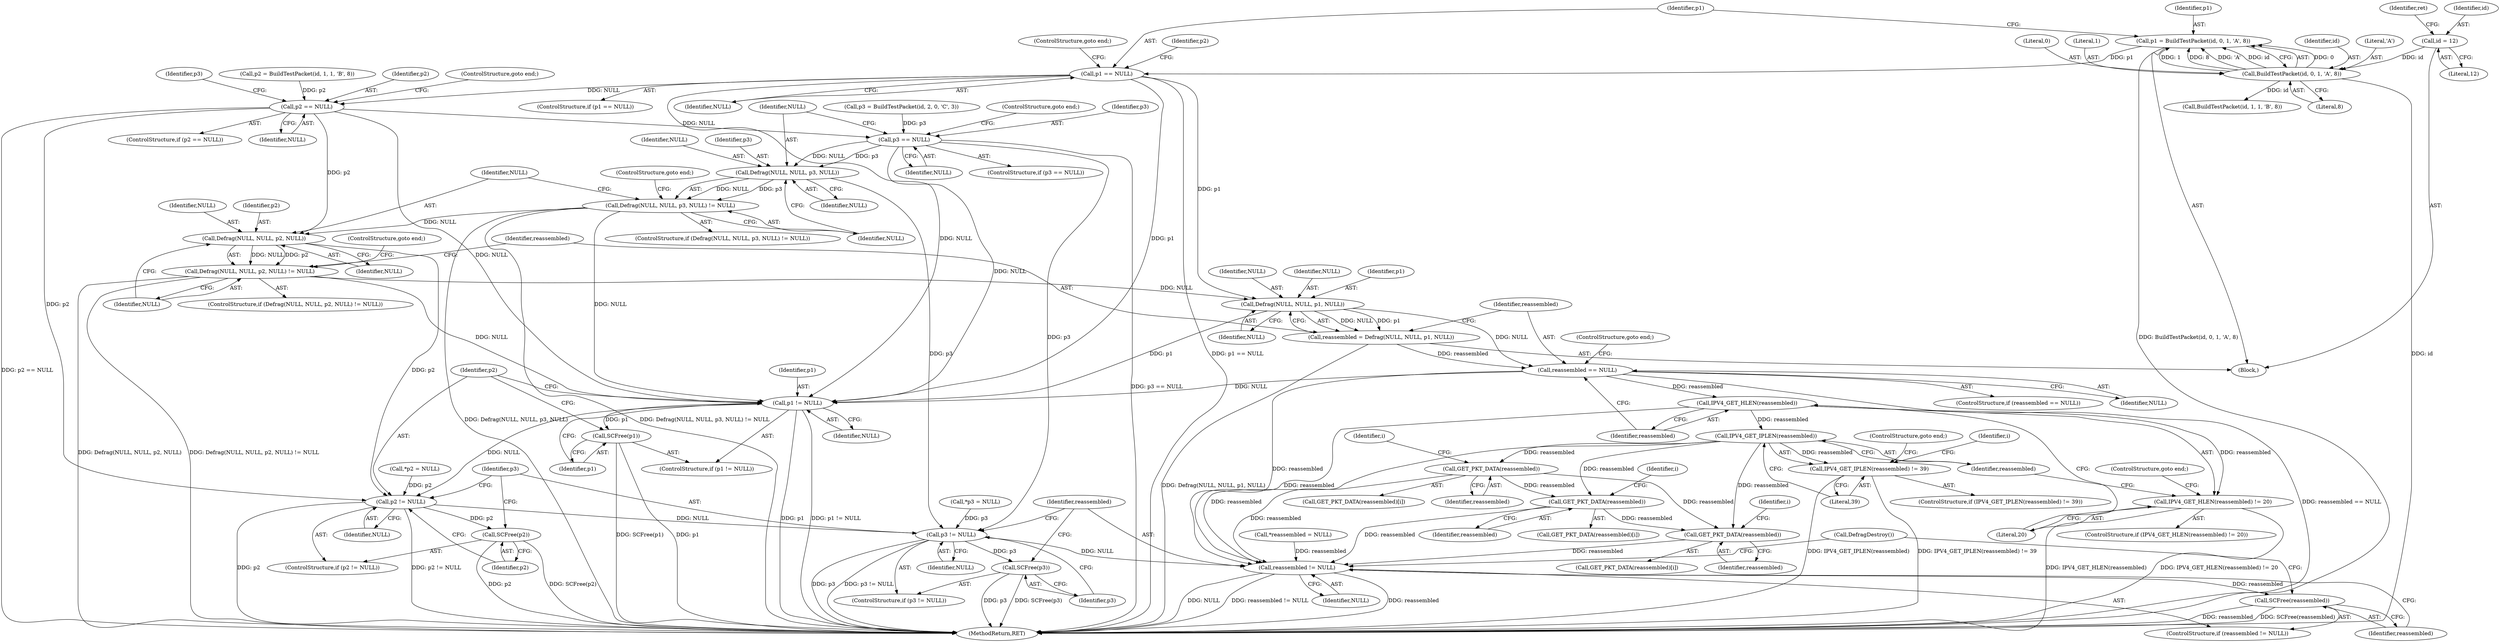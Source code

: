 digraph "1_suricata_4a04f814b15762eb446a5ead4d69d021512df6f8_8@pointer" {
"1000132" [label="(Call,p1 = BuildTestPacket(id, 0, 1, 'A', 8))"];
"1000134" [label="(Call,BuildTestPacket(id, 0, 1, 'A', 8))"];
"1000123" [label="(Call,id = 12)"];
"1000141" [label="(Call,p1 == NULL)"];
"1000154" [label="(Call,p2 == NULL)"];
"1000167" [label="(Call,p3 == NULL)"];
"1000173" [label="(Call,Defrag(NULL, NULL, p3, NULL))"];
"1000172" [label="(Call,Defrag(NULL, NULL, p3, NULL) != NULL)"];
"1000182" [label="(Call,Defrag(NULL, NULL, p2, NULL))"];
"1000181" [label="(Call,Defrag(NULL, NULL, p2, NULL) != NULL)"];
"1000191" [label="(Call,Defrag(NULL, NULL, p1, NULL))"];
"1000189" [label="(Call,reassembled = Defrag(NULL, NULL, p1, NULL))"];
"1000197" [label="(Call,reassembled == NULL)"];
"1000203" [label="(Call,IPV4_GET_HLEN(reassembled))"];
"1000202" [label="(Call,IPV4_GET_HLEN(reassembled) != 20)"];
"1000209" [label="(Call,IPV4_GET_IPLEN(reassembled))"];
"1000208" [label="(Call,IPV4_GET_IPLEN(reassembled) != 39)"];
"1000228" [label="(Call,GET_PKT_DATA(reassembled))"];
"1000248" [label="(Call,GET_PKT_DATA(reassembled))"];
"1000268" [label="(Call,GET_PKT_DATA(reassembled))"];
"1000296" [label="(Call,reassembled != NULL)"];
"1000299" [label="(Call,SCFree(reassembled))"];
"1000278" [label="(Call,p1 != NULL)"];
"1000281" [label="(Call,SCFree(p1))"];
"1000284" [label="(Call,p2 != NULL)"];
"1000287" [label="(Call,SCFree(p2))"];
"1000290" [label="(Call,p3 != NULL)"];
"1000293" [label="(Call,SCFree(p3))"];
"1000124" [label="(Identifier,id)"];
"1000174" [label="(Identifier,NULL)"];
"1000155" [label="(Identifier,p2)"];
"1000209" [label="(Call,IPV4_GET_IPLEN(reassembled))"];
"1000286" [label="(Identifier,NULL)"];
"1000146" [label="(Identifier,p2)"];
"1000138" [label="(Literal,'A')"];
"1000296" [label="(Call,reassembled != NULL)"];
"1000133" [label="(Identifier,p1)"];
"1000173" [label="(Call,Defrag(NULL, NULL, p3, NULL))"];
"1000196" [label="(ControlStructure,if (reassembled == NULL))"];
"1000211" [label="(Literal,39)"];
"1000199" [label="(Identifier,NULL)"];
"1000171" [label="(ControlStructure,if (Defrag(NULL, NULL, p3, NULL) != NULL))"];
"1000279" [label="(Identifier,p1)"];
"1000115" [label="(Call,*p3 = NULL)"];
"1000197" [label="(Call,reassembled == NULL)"];
"1000278" [label="(Call,p1 != NULL)"];
"1000291" [label="(Identifier,p3)"];
"1000143" [label="(Identifier,NULL)"];
"1000193" [label="(Identifier,NULL)"];
"1000227" [label="(Call,GET_PKT_DATA(reassembled)[i])"];
"1000158" [label="(Call,p3 = BuildTestPacket(id, 2, 0, 'C', 3))"];
"1000140" [label="(ControlStructure,if (p1 == NULL))"];
"1000250" [label="(Identifier,i)"];
"1000270" [label="(Identifier,i)"];
"1000247" [label="(Call,GET_PKT_DATA(reassembled)[i])"];
"1000208" [label="(Call,IPV4_GET_IPLEN(reassembled) != 39)"];
"1000125" [label="(Literal,12)"];
"1000301" [label="(Call,DefragDestroy())"];
"1000179" [label="(ControlStructure,goto end;)"];
"1000190" [label="(Identifier,reassembled)"];
"1000206" [label="(ControlStructure,goto end;)"];
"1000298" [label="(Identifier,NULL)"];
"1000169" [label="(Identifier,NULL)"];
"1000191" [label="(Call,Defrag(NULL, NULL, p1, NULL))"];
"1000288" [label="(Identifier,p2)"];
"1000297" [label="(Identifier,reassembled)"];
"1000198" [label="(Identifier,reassembled)"];
"1000167" [label="(Call,p3 == NULL)"];
"1000136" [label="(Literal,0)"];
"1000203" [label="(Call,IPV4_GET_HLEN(reassembled))"];
"1000285" [label="(Identifier,p2)"];
"1000181" [label="(Call,Defrag(NULL, NULL, p2, NULL) != NULL)"];
"1000105" [label="(Block,)"];
"1000282" [label="(Identifier,p1)"];
"1000284" [label="(Call,p2 != NULL)"];
"1000177" [label="(Identifier,NULL)"];
"1000180" [label="(ControlStructure,if (Defrag(NULL, NULL, p2, NULL) != NULL))"];
"1000142" [label="(Identifier,p1)"];
"1000153" [label="(ControlStructure,if (p2 == NULL))"];
"1000189" [label="(Call,reassembled = Defrag(NULL, NULL, p1, NULL))"];
"1000304" [label="(MethodReturn,RET)"];
"1000212" [label="(ControlStructure,goto end;)"];
"1000184" [label="(Identifier,NULL)"];
"1000299" [label="(Call,SCFree(reassembled))"];
"1000230" [label="(Identifier,i)"];
"1000187" [label="(Identifier,NULL)"];
"1000215" [label="(Identifier,i)"];
"1000147" [label="(Call,BuildTestPacket(id, 1, 1, 'B', 8))"];
"1000141" [label="(Call,p1 == NULL)"];
"1000229" [label="(Identifier,reassembled)"];
"1000132" [label="(Call,p1 = BuildTestPacket(id, 0, 1, 'A', 8))"];
"1000170" [label="(ControlStructure,goto end;)"];
"1000205" [label="(Literal,20)"];
"1000287" [label="(Call,SCFree(p2))"];
"1000182" [label="(Call,Defrag(NULL, NULL, p2, NULL))"];
"1000195" [label="(Identifier,NULL)"];
"1000111" [label="(Call,*p2 = NULL)"];
"1000249" [label="(Identifier,reassembled)"];
"1000188" [label="(ControlStructure,goto end;)"];
"1000293" [label="(Call,SCFree(p3))"];
"1000281" [label="(Call,SCFree(p1))"];
"1000156" [label="(Identifier,NULL)"];
"1000283" [label="(ControlStructure,if (p2 != NULL))"];
"1000248" [label="(Call,GET_PKT_DATA(reassembled))"];
"1000166" [label="(ControlStructure,if (p3 == NULL))"];
"1000134" [label="(Call,BuildTestPacket(id, 0, 1, 'A', 8))"];
"1000172" [label="(Call,Defrag(NULL, NULL, p3, NULL) != NULL)"];
"1000280" [label="(Identifier,NULL)"];
"1000202" [label="(Call,IPV4_GET_HLEN(reassembled) != 20)"];
"1000300" [label="(Identifier,reassembled)"];
"1000185" [label="(Identifier,p2)"];
"1000207" [label="(ControlStructure,if (IPV4_GET_IPLEN(reassembled) != 39))"];
"1000269" [label="(Identifier,reassembled)"];
"1000194" [label="(Identifier,p1)"];
"1000294" [label="(Identifier,p3)"];
"1000123" [label="(Call,id = 12)"];
"1000178" [label="(Identifier,NULL)"];
"1000289" [label="(ControlStructure,if (p3 != NULL))"];
"1000119" [label="(Call,*reassembled = NULL)"];
"1000175" [label="(Identifier,NULL)"];
"1000204" [label="(Identifier,reassembled)"];
"1000228" [label="(Call,GET_PKT_DATA(reassembled))"];
"1000139" [label="(Literal,8)"];
"1000186" [label="(Identifier,NULL)"];
"1000144" [label="(ControlStructure,goto end;)"];
"1000290" [label="(Call,p3 != NULL)"];
"1000192" [label="(Identifier,NULL)"];
"1000129" [label="(Identifier,ret)"];
"1000201" [label="(ControlStructure,if (IPV4_GET_HLEN(reassembled) != 20))"];
"1000176" [label="(Identifier,p3)"];
"1000137" [label="(Literal,1)"];
"1000210" [label="(Identifier,reassembled)"];
"1000267" [label="(Call,GET_PKT_DATA(reassembled)[i])"];
"1000157" [label="(ControlStructure,goto end;)"];
"1000295" [label="(ControlStructure,if (reassembled != NULL))"];
"1000159" [label="(Identifier,p3)"];
"1000154" [label="(Call,p2 == NULL)"];
"1000277" [label="(ControlStructure,if (p1 != NULL))"];
"1000292" [label="(Identifier,NULL)"];
"1000168" [label="(Identifier,p3)"];
"1000268" [label="(Call,GET_PKT_DATA(reassembled))"];
"1000135" [label="(Identifier,id)"];
"1000200" [label="(ControlStructure,goto end;)"];
"1000183" [label="(Identifier,NULL)"];
"1000145" [label="(Call,p2 = BuildTestPacket(id, 1, 1, 'B', 8))"];
"1000132" -> "1000105"  [label="AST: "];
"1000132" -> "1000134"  [label="CFG: "];
"1000133" -> "1000132"  [label="AST: "];
"1000134" -> "1000132"  [label="AST: "];
"1000142" -> "1000132"  [label="CFG: "];
"1000132" -> "1000304"  [label="DDG: BuildTestPacket(id, 0, 1, 'A', 8)"];
"1000134" -> "1000132"  [label="DDG: 0"];
"1000134" -> "1000132"  [label="DDG: 1"];
"1000134" -> "1000132"  [label="DDG: 8"];
"1000134" -> "1000132"  [label="DDG: 'A'"];
"1000134" -> "1000132"  [label="DDG: id"];
"1000132" -> "1000141"  [label="DDG: p1"];
"1000134" -> "1000139"  [label="CFG: "];
"1000135" -> "1000134"  [label="AST: "];
"1000136" -> "1000134"  [label="AST: "];
"1000137" -> "1000134"  [label="AST: "];
"1000138" -> "1000134"  [label="AST: "];
"1000139" -> "1000134"  [label="AST: "];
"1000134" -> "1000304"  [label="DDG: id"];
"1000123" -> "1000134"  [label="DDG: id"];
"1000134" -> "1000147"  [label="DDG: id"];
"1000123" -> "1000105"  [label="AST: "];
"1000123" -> "1000125"  [label="CFG: "];
"1000124" -> "1000123"  [label="AST: "];
"1000125" -> "1000123"  [label="AST: "];
"1000129" -> "1000123"  [label="CFG: "];
"1000141" -> "1000140"  [label="AST: "];
"1000141" -> "1000143"  [label="CFG: "];
"1000142" -> "1000141"  [label="AST: "];
"1000143" -> "1000141"  [label="AST: "];
"1000144" -> "1000141"  [label="CFG: "];
"1000146" -> "1000141"  [label="CFG: "];
"1000141" -> "1000304"  [label="DDG: p1 == NULL"];
"1000141" -> "1000154"  [label="DDG: NULL"];
"1000141" -> "1000191"  [label="DDG: p1"];
"1000141" -> "1000278"  [label="DDG: p1"];
"1000141" -> "1000278"  [label="DDG: NULL"];
"1000154" -> "1000153"  [label="AST: "];
"1000154" -> "1000156"  [label="CFG: "];
"1000155" -> "1000154"  [label="AST: "];
"1000156" -> "1000154"  [label="AST: "];
"1000157" -> "1000154"  [label="CFG: "];
"1000159" -> "1000154"  [label="CFG: "];
"1000154" -> "1000304"  [label="DDG: p2 == NULL"];
"1000145" -> "1000154"  [label="DDG: p2"];
"1000154" -> "1000167"  [label="DDG: NULL"];
"1000154" -> "1000182"  [label="DDG: p2"];
"1000154" -> "1000278"  [label="DDG: NULL"];
"1000154" -> "1000284"  [label="DDG: p2"];
"1000167" -> "1000166"  [label="AST: "];
"1000167" -> "1000169"  [label="CFG: "];
"1000168" -> "1000167"  [label="AST: "];
"1000169" -> "1000167"  [label="AST: "];
"1000170" -> "1000167"  [label="CFG: "];
"1000174" -> "1000167"  [label="CFG: "];
"1000167" -> "1000304"  [label="DDG: p3 == NULL"];
"1000158" -> "1000167"  [label="DDG: p3"];
"1000167" -> "1000173"  [label="DDG: NULL"];
"1000167" -> "1000173"  [label="DDG: p3"];
"1000167" -> "1000278"  [label="DDG: NULL"];
"1000167" -> "1000290"  [label="DDG: p3"];
"1000173" -> "1000172"  [label="AST: "];
"1000173" -> "1000177"  [label="CFG: "];
"1000174" -> "1000173"  [label="AST: "];
"1000175" -> "1000173"  [label="AST: "];
"1000176" -> "1000173"  [label="AST: "];
"1000177" -> "1000173"  [label="AST: "];
"1000178" -> "1000173"  [label="CFG: "];
"1000173" -> "1000172"  [label="DDG: NULL"];
"1000173" -> "1000172"  [label="DDG: p3"];
"1000173" -> "1000290"  [label="DDG: p3"];
"1000172" -> "1000171"  [label="AST: "];
"1000172" -> "1000178"  [label="CFG: "];
"1000178" -> "1000172"  [label="AST: "];
"1000179" -> "1000172"  [label="CFG: "];
"1000183" -> "1000172"  [label="CFG: "];
"1000172" -> "1000304"  [label="DDG: Defrag(NULL, NULL, p3, NULL) != NULL"];
"1000172" -> "1000304"  [label="DDG: Defrag(NULL, NULL, p3, NULL)"];
"1000172" -> "1000182"  [label="DDG: NULL"];
"1000172" -> "1000278"  [label="DDG: NULL"];
"1000182" -> "1000181"  [label="AST: "];
"1000182" -> "1000186"  [label="CFG: "];
"1000183" -> "1000182"  [label="AST: "];
"1000184" -> "1000182"  [label="AST: "];
"1000185" -> "1000182"  [label="AST: "];
"1000186" -> "1000182"  [label="AST: "];
"1000187" -> "1000182"  [label="CFG: "];
"1000182" -> "1000181"  [label="DDG: NULL"];
"1000182" -> "1000181"  [label="DDG: p2"];
"1000182" -> "1000284"  [label="DDG: p2"];
"1000181" -> "1000180"  [label="AST: "];
"1000181" -> "1000187"  [label="CFG: "];
"1000187" -> "1000181"  [label="AST: "];
"1000188" -> "1000181"  [label="CFG: "];
"1000190" -> "1000181"  [label="CFG: "];
"1000181" -> "1000304"  [label="DDG: Defrag(NULL, NULL, p2, NULL)"];
"1000181" -> "1000304"  [label="DDG: Defrag(NULL, NULL, p2, NULL) != NULL"];
"1000181" -> "1000191"  [label="DDG: NULL"];
"1000181" -> "1000278"  [label="DDG: NULL"];
"1000191" -> "1000189"  [label="AST: "];
"1000191" -> "1000195"  [label="CFG: "];
"1000192" -> "1000191"  [label="AST: "];
"1000193" -> "1000191"  [label="AST: "];
"1000194" -> "1000191"  [label="AST: "];
"1000195" -> "1000191"  [label="AST: "];
"1000189" -> "1000191"  [label="CFG: "];
"1000191" -> "1000189"  [label="DDG: NULL"];
"1000191" -> "1000189"  [label="DDG: p1"];
"1000191" -> "1000197"  [label="DDG: NULL"];
"1000191" -> "1000278"  [label="DDG: p1"];
"1000189" -> "1000105"  [label="AST: "];
"1000190" -> "1000189"  [label="AST: "];
"1000198" -> "1000189"  [label="CFG: "];
"1000189" -> "1000304"  [label="DDG: Defrag(NULL, NULL, p1, NULL)"];
"1000189" -> "1000197"  [label="DDG: reassembled"];
"1000197" -> "1000196"  [label="AST: "];
"1000197" -> "1000199"  [label="CFG: "];
"1000198" -> "1000197"  [label="AST: "];
"1000199" -> "1000197"  [label="AST: "];
"1000200" -> "1000197"  [label="CFG: "];
"1000204" -> "1000197"  [label="CFG: "];
"1000197" -> "1000304"  [label="DDG: reassembled == NULL"];
"1000197" -> "1000203"  [label="DDG: reassembled"];
"1000197" -> "1000278"  [label="DDG: NULL"];
"1000197" -> "1000296"  [label="DDG: reassembled"];
"1000203" -> "1000202"  [label="AST: "];
"1000203" -> "1000204"  [label="CFG: "];
"1000204" -> "1000203"  [label="AST: "];
"1000205" -> "1000203"  [label="CFG: "];
"1000203" -> "1000202"  [label="DDG: reassembled"];
"1000203" -> "1000209"  [label="DDG: reassembled"];
"1000203" -> "1000296"  [label="DDG: reassembled"];
"1000202" -> "1000201"  [label="AST: "];
"1000202" -> "1000205"  [label="CFG: "];
"1000205" -> "1000202"  [label="AST: "];
"1000206" -> "1000202"  [label="CFG: "];
"1000210" -> "1000202"  [label="CFG: "];
"1000202" -> "1000304"  [label="DDG: IPV4_GET_HLEN(reassembled)"];
"1000202" -> "1000304"  [label="DDG: IPV4_GET_HLEN(reassembled) != 20"];
"1000209" -> "1000208"  [label="AST: "];
"1000209" -> "1000210"  [label="CFG: "];
"1000210" -> "1000209"  [label="AST: "];
"1000211" -> "1000209"  [label="CFG: "];
"1000209" -> "1000208"  [label="DDG: reassembled"];
"1000209" -> "1000228"  [label="DDG: reassembled"];
"1000209" -> "1000248"  [label="DDG: reassembled"];
"1000209" -> "1000268"  [label="DDG: reassembled"];
"1000209" -> "1000296"  [label="DDG: reassembled"];
"1000208" -> "1000207"  [label="AST: "];
"1000208" -> "1000211"  [label="CFG: "];
"1000211" -> "1000208"  [label="AST: "];
"1000212" -> "1000208"  [label="CFG: "];
"1000215" -> "1000208"  [label="CFG: "];
"1000208" -> "1000304"  [label="DDG: IPV4_GET_IPLEN(reassembled)"];
"1000208" -> "1000304"  [label="DDG: IPV4_GET_IPLEN(reassembled) != 39"];
"1000228" -> "1000227"  [label="AST: "];
"1000228" -> "1000229"  [label="CFG: "];
"1000229" -> "1000228"  [label="AST: "];
"1000230" -> "1000228"  [label="CFG: "];
"1000228" -> "1000248"  [label="DDG: reassembled"];
"1000228" -> "1000268"  [label="DDG: reassembled"];
"1000228" -> "1000296"  [label="DDG: reassembled"];
"1000248" -> "1000247"  [label="AST: "];
"1000248" -> "1000249"  [label="CFG: "];
"1000249" -> "1000248"  [label="AST: "];
"1000250" -> "1000248"  [label="CFG: "];
"1000248" -> "1000268"  [label="DDG: reassembled"];
"1000248" -> "1000296"  [label="DDG: reassembled"];
"1000268" -> "1000267"  [label="AST: "];
"1000268" -> "1000269"  [label="CFG: "];
"1000269" -> "1000268"  [label="AST: "];
"1000270" -> "1000268"  [label="CFG: "];
"1000268" -> "1000296"  [label="DDG: reassembled"];
"1000296" -> "1000295"  [label="AST: "];
"1000296" -> "1000298"  [label="CFG: "];
"1000297" -> "1000296"  [label="AST: "];
"1000298" -> "1000296"  [label="AST: "];
"1000300" -> "1000296"  [label="CFG: "];
"1000301" -> "1000296"  [label="CFG: "];
"1000296" -> "1000304"  [label="DDG: NULL"];
"1000296" -> "1000304"  [label="DDG: reassembled != NULL"];
"1000296" -> "1000304"  [label="DDG: reassembled"];
"1000119" -> "1000296"  [label="DDG: reassembled"];
"1000290" -> "1000296"  [label="DDG: NULL"];
"1000296" -> "1000299"  [label="DDG: reassembled"];
"1000299" -> "1000295"  [label="AST: "];
"1000299" -> "1000300"  [label="CFG: "];
"1000300" -> "1000299"  [label="AST: "];
"1000301" -> "1000299"  [label="CFG: "];
"1000299" -> "1000304"  [label="DDG: reassembled"];
"1000299" -> "1000304"  [label="DDG: SCFree(reassembled)"];
"1000278" -> "1000277"  [label="AST: "];
"1000278" -> "1000280"  [label="CFG: "];
"1000279" -> "1000278"  [label="AST: "];
"1000280" -> "1000278"  [label="AST: "];
"1000282" -> "1000278"  [label="CFG: "];
"1000285" -> "1000278"  [label="CFG: "];
"1000278" -> "1000304"  [label="DDG: p1 != NULL"];
"1000278" -> "1000304"  [label="DDG: p1"];
"1000278" -> "1000281"  [label="DDG: p1"];
"1000278" -> "1000284"  [label="DDG: NULL"];
"1000281" -> "1000277"  [label="AST: "];
"1000281" -> "1000282"  [label="CFG: "];
"1000282" -> "1000281"  [label="AST: "];
"1000285" -> "1000281"  [label="CFG: "];
"1000281" -> "1000304"  [label="DDG: p1"];
"1000281" -> "1000304"  [label="DDG: SCFree(p1)"];
"1000284" -> "1000283"  [label="AST: "];
"1000284" -> "1000286"  [label="CFG: "];
"1000285" -> "1000284"  [label="AST: "];
"1000286" -> "1000284"  [label="AST: "];
"1000288" -> "1000284"  [label="CFG: "];
"1000291" -> "1000284"  [label="CFG: "];
"1000284" -> "1000304"  [label="DDG: p2"];
"1000284" -> "1000304"  [label="DDG: p2 != NULL"];
"1000111" -> "1000284"  [label="DDG: p2"];
"1000284" -> "1000287"  [label="DDG: p2"];
"1000284" -> "1000290"  [label="DDG: NULL"];
"1000287" -> "1000283"  [label="AST: "];
"1000287" -> "1000288"  [label="CFG: "];
"1000288" -> "1000287"  [label="AST: "];
"1000291" -> "1000287"  [label="CFG: "];
"1000287" -> "1000304"  [label="DDG: SCFree(p2)"];
"1000287" -> "1000304"  [label="DDG: p2"];
"1000290" -> "1000289"  [label="AST: "];
"1000290" -> "1000292"  [label="CFG: "];
"1000291" -> "1000290"  [label="AST: "];
"1000292" -> "1000290"  [label="AST: "];
"1000294" -> "1000290"  [label="CFG: "];
"1000297" -> "1000290"  [label="CFG: "];
"1000290" -> "1000304"  [label="DDG: p3 != NULL"];
"1000290" -> "1000304"  [label="DDG: p3"];
"1000115" -> "1000290"  [label="DDG: p3"];
"1000290" -> "1000293"  [label="DDG: p3"];
"1000293" -> "1000289"  [label="AST: "];
"1000293" -> "1000294"  [label="CFG: "];
"1000294" -> "1000293"  [label="AST: "];
"1000297" -> "1000293"  [label="CFG: "];
"1000293" -> "1000304"  [label="DDG: p3"];
"1000293" -> "1000304"  [label="DDG: SCFree(p3)"];
}
